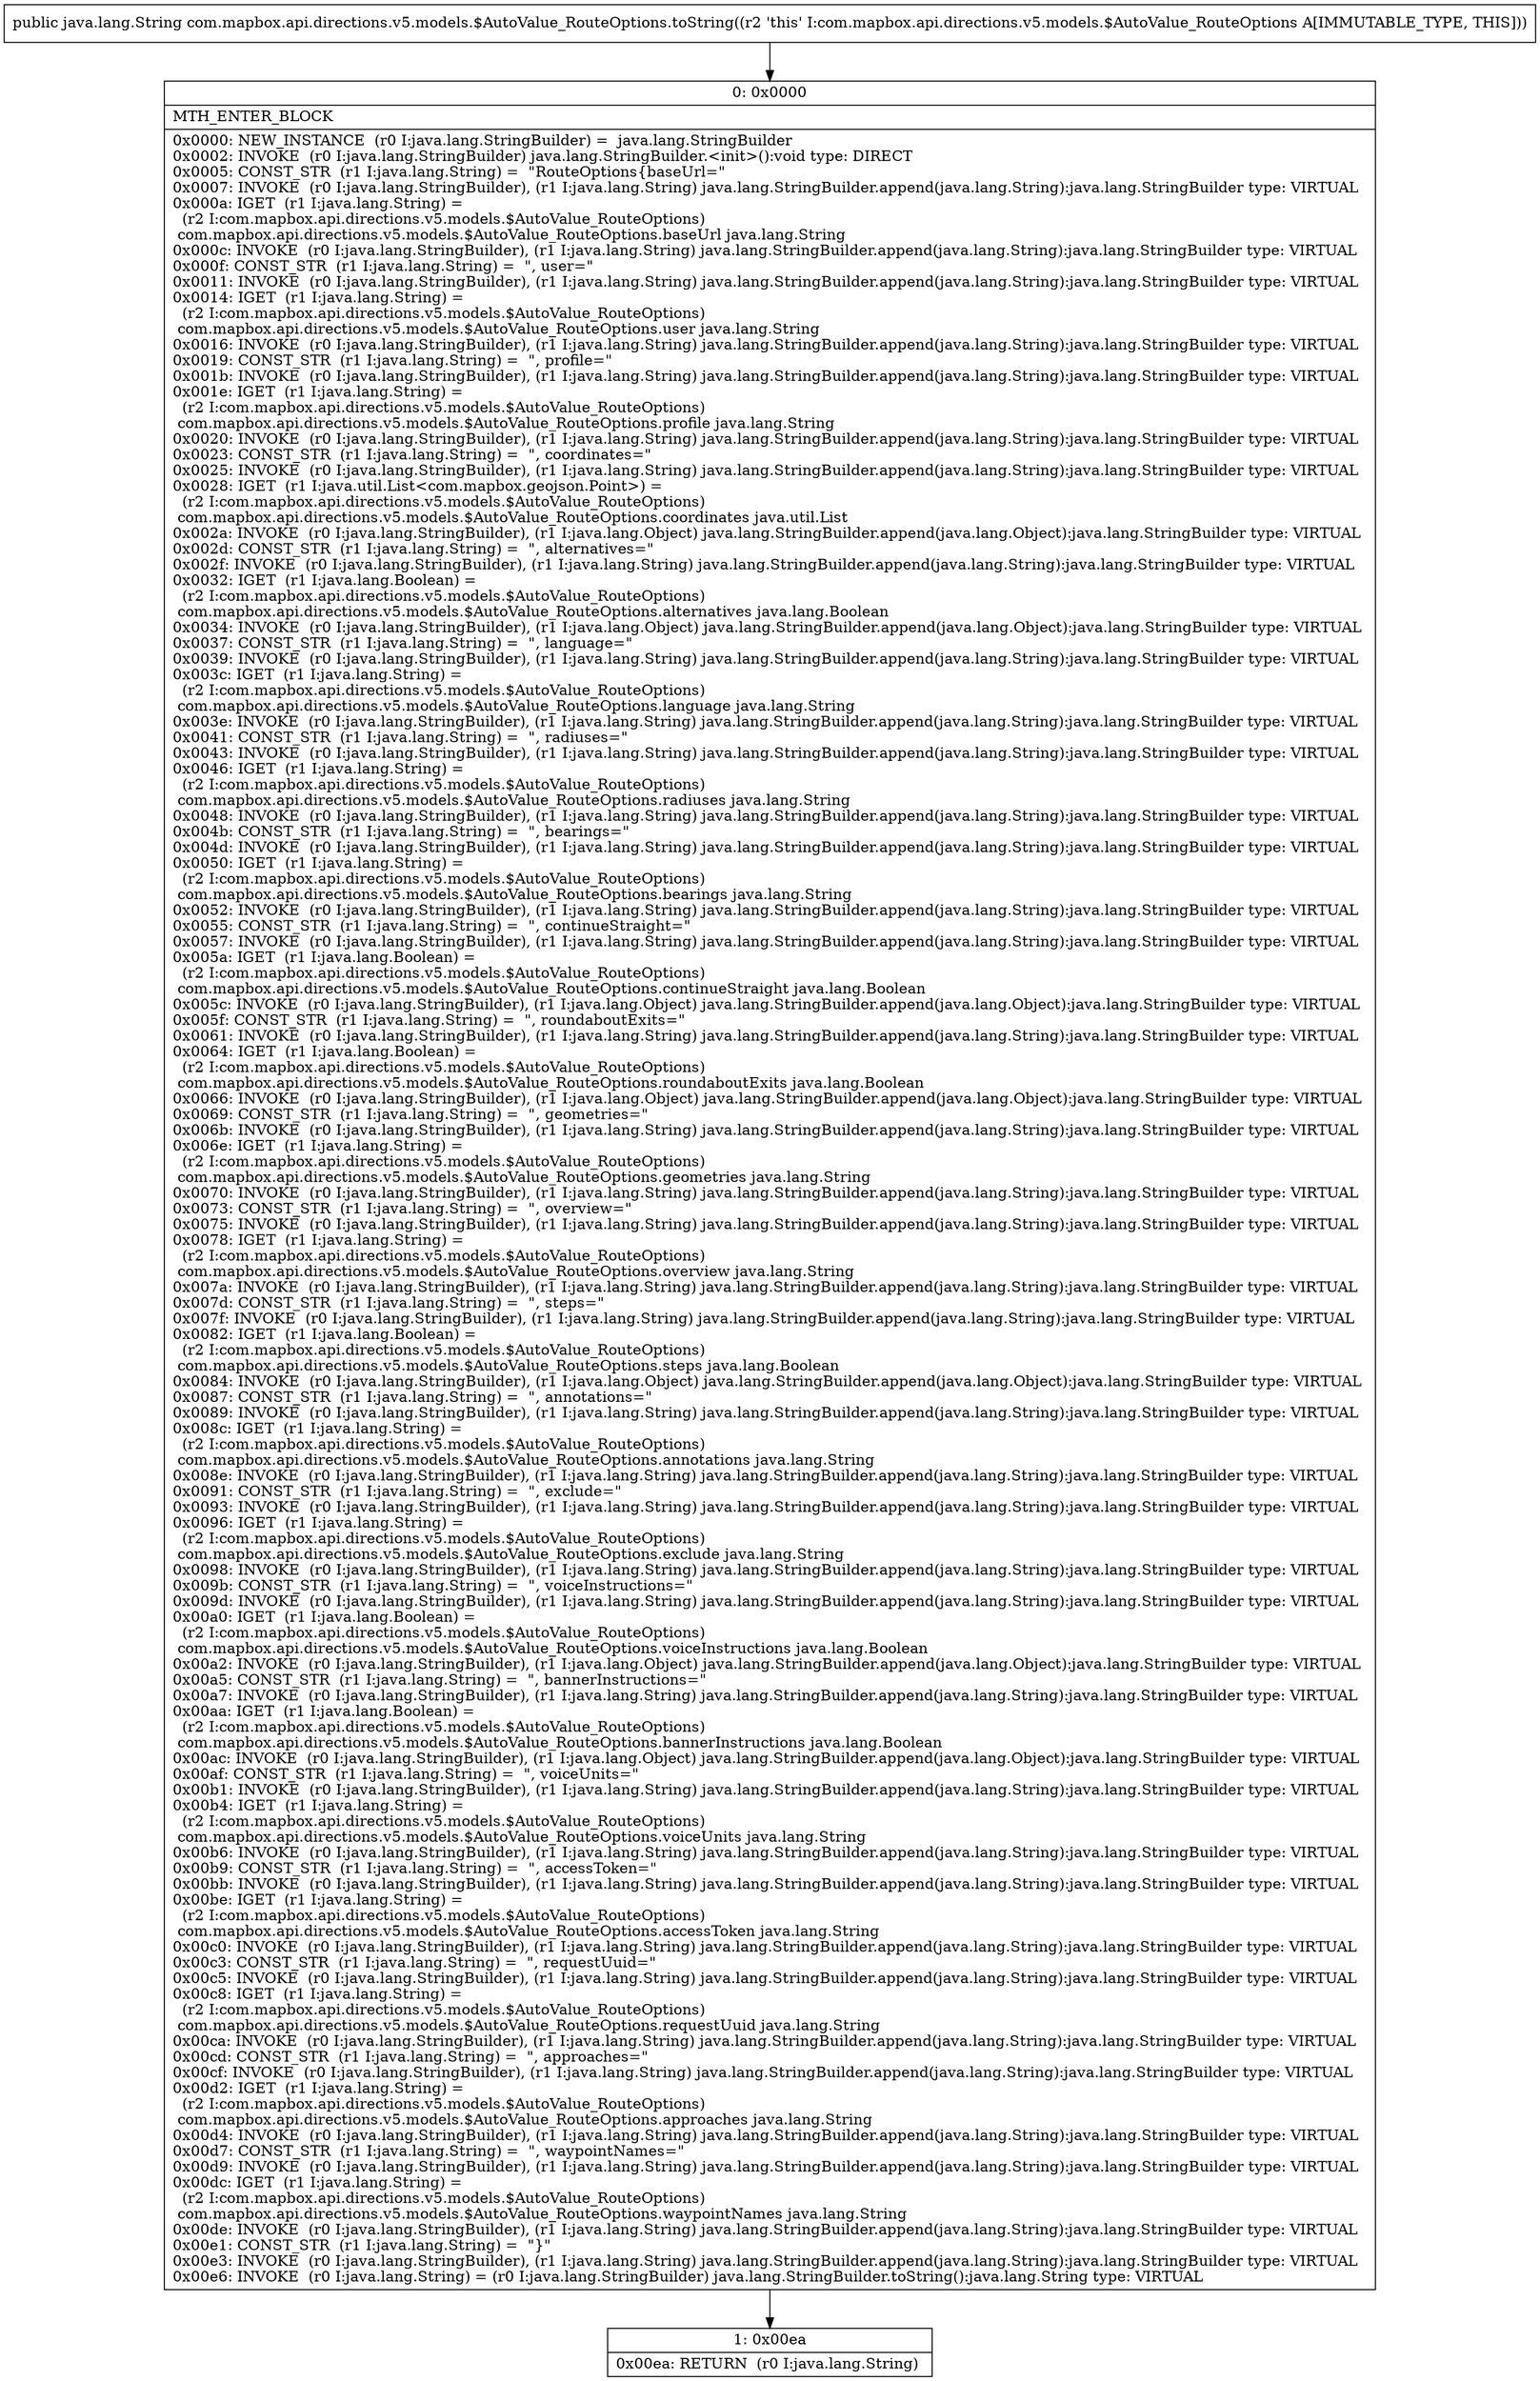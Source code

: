 digraph "CFG forcom.mapbox.api.directions.v5.models.$AutoValue_RouteOptions.toString()Ljava\/lang\/String;" {
Node_0 [shape=record,label="{0\:\ 0x0000|MTH_ENTER_BLOCK\l|0x0000: NEW_INSTANCE  (r0 I:java.lang.StringBuilder) =  java.lang.StringBuilder \l0x0002: INVOKE  (r0 I:java.lang.StringBuilder) java.lang.StringBuilder.\<init\>():void type: DIRECT \l0x0005: CONST_STR  (r1 I:java.lang.String) =  \"RouteOptions\{baseUrl=\" \l0x0007: INVOKE  (r0 I:java.lang.StringBuilder), (r1 I:java.lang.String) java.lang.StringBuilder.append(java.lang.String):java.lang.StringBuilder type: VIRTUAL \l0x000a: IGET  (r1 I:java.lang.String) = \l  (r2 I:com.mapbox.api.directions.v5.models.$AutoValue_RouteOptions)\l com.mapbox.api.directions.v5.models.$AutoValue_RouteOptions.baseUrl java.lang.String \l0x000c: INVOKE  (r0 I:java.lang.StringBuilder), (r1 I:java.lang.String) java.lang.StringBuilder.append(java.lang.String):java.lang.StringBuilder type: VIRTUAL \l0x000f: CONST_STR  (r1 I:java.lang.String) =  \", user=\" \l0x0011: INVOKE  (r0 I:java.lang.StringBuilder), (r1 I:java.lang.String) java.lang.StringBuilder.append(java.lang.String):java.lang.StringBuilder type: VIRTUAL \l0x0014: IGET  (r1 I:java.lang.String) = \l  (r2 I:com.mapbox.api.directions.v5.models.$AutoValue_RouteOptions)\l com.mapbox.api.directions.v5.models.$AutoValue_RouteOptions.user java.lang.String \l0x0016: INVOKE  (r0 I:java.lang.StringBuilder), (r1 I:java.lang.String) java.lang.StringBuilder.append(java.lang.String):java.lang.StringBuilder type: VIRTUAL \l0x0019: CONST_STR  (r1 I:java.lang.String) =  \", profile=\" \l0x001b: INVOKE  (r0 I:java.lang.StringBuilder), (r1 I:java.lang.String) java.lang.StringBuilder.append(java.lang.String):java.lang.StringBuilder type: VIRTUAL \l0x001e: IGET  (r1 I:java.lang.String) = \l  (r2 I:com.mapbox.api.directions.v5.models.$AutoValue_RouteOptions)\l com.mapbox.api.directions.v5.models.$AutoValue_RouteOptions.profile java.lang.String \l0x0020: INVOKE  (r0 I:java.lang.StringBuilder), (r1 I:java.lang.String) java.lang.StringBuilder.append(java.lang.String):java.lang.StringBuilder type: VIRTUAL \l0x0023: CONST_STR  (r1 I:java.lang.String) =  \", coordinates=\" \l0x0025: INVOKE  (r0 I:java.lang.StringBuilder), (r1 I:java.lang.String) java.lang.StringBuilder.append(java.lang.String):java.lang.StringBuilder type: VIRTUAL \l0x0028: IGET  (r1 I:java.util.List\<com.mapbox.geojson.Point\>) = \l  (r2 I:com.mapbox.api.directions.v5.models.$AutoValue_RouteOptions)\l com.mapbox.api.directions.v5.models.$AutoValue_RouteOptions.coordinates java.util.List \l0x002a: INVOKE  (r0 I:java.lang.StringBuilder), (r1 I:java.lang.Object) java.lang.StringBuilder.append(java.lang.Object):java.lang.StringBuilder type: VIRTUAL \l0x002d: CONST_STR  (r1 I:java.lang.String) =  \", alternatives=\" \l0x002f: INVOKE  (r0 I:java.lang.StringBuilder), (r1 I:java.lang.String) java.lang.StringBuilder.append(java.lang.String):java.lang.StringBuilder type: VIRTUAL \l0x0032: IGET  (r1 I:java.lang.Boolean) = \l  (r2 I:com.mapbox.api.directions.v5.models.$AutoValue_RouteOptions)\l com.mapbox.api.directions.v5.models.$AutoValue_RouteOptions.alternatives java.lang.Boolean \l0x0034: INVOKE  (r0 I:java.lang.StringBuilder), (r1 I:java.lang.Object) java.lang.StringBuilder.append(java.lang.Object):java.lang.StringBuilder type: VIRTUAL \l0x0037: CONST_STR  (r1 I:java.lang.String) =  \", language=\" \l0x0039: INVOKE  (r0 I:java.lang.StringBuilder), (r1 I:java.lang.String) java.lang.StringBuilder.append(java.lang.String):java.lang.StringBuilder type: VIRTUAL \l0x003c: IGET  (r1 I:java.lang.String) = \l  (r2 I:com.mapbox.api.directions.v5.models.$AutoValue_RouteOptions)\l com.mapbox.api.directions.v5.models.$AutoValue_RouteOptions.language java.lang.String \l0x003e: INVOKE  (r0 I:java.lang.StringBuilder), (r1 I:java.lang.String) java.lang.StringBuilder.append(java.lang.String):java.lang.StringBuilder type: VIRTUAL \l0x0041: CONST_STR  (r1 I:java.lang.String) =  \", radiuses=\" \l0x0043: INVOKE  (r0 I:java.lang.StringBuilder), (r1 I:java.lang.String) java.lang.StringBuilder.append(java.lang.String):java.lang.StringBuilder type: VIRTUAL \l0x0046: IGET  (r1 I:java.lang.String) = \l  (r2 I:com.mapbox.api.directions.v5.models.$AutoValue_RouteOptions)\l com.mapbox.api.directions.v5.models.$AutoValue_RouteOptions.radiuses java.lang.String \l0x0048: INVOKE  (r0 I:java.lang.StringBuilder), (r1 I:java.lang.String) java.lang.StringBuilder.append(java.lang.String):java.lang.StringBuilder type: VIRTUAL \l0x004b: CONST_STR  (r1 I:java.lang.String) =  \", bearings=\" \l0x004d: INVOKE  (r0 I:java.lang.StringBuilder), (r1 I:java.lang.String) java.lang.StringBuilder.append(java.lang.String):java.lang.StringBuilder type: VIRTUAL \l0x0050: IGET  (r1 I:java.lang.String) = \l  (r2 I:com.mapbox.api.directions.v5.models.$AutoValue_RouteOptions)\l com.mapbox.api.directions.v5.models.$AutoValue_RouteOptions.bearings java.lang.String \l0x0052: INVOKE  (r0 I:java.lang.StringBuilder), (r1 I:java.lang.String) java.lang.StringBuilder.append(java.lang.String):java.lang.StringBuilder type: VIRTUAL \l0x0055: CONST_STR  (r1 I:java.lang.String) =  \", continueStraight=\" \l0x0057: INVOKE  (r0 I:java.lang.StringBuilder), (r1 I:java.lang.String) java.lang.StringBuilder.append(java.lang.String):java.lang.StringBuilder type: VIRTUAL \l0x005a: IGET  (r1 I:java.lang.Boolean) = \l  (r2 I:com.mapbox.api.directions.v5.models.$AutoValue_RouteOptions)\l com.mapbox.api.directions.v5.models.$AutoValue_RouteOptions.continueStraight java.lang.Boolean \l0x005c: INVOKE  (r0 I:java.lang.StringBuilder), (r1 I:java.lang.Object) java.lang.StringBuilder.append(java.lang.Object):java.lang.StringBuilder type: VIRTUAL \l0x005f: CONST_STR  (r1 I:java.lang.String) =  \", roundaboutExits=\" \l0x0061: INVOKE  (r0 I:java.lang.StringBuilder), (r1 I:java.lang.String) java.lang.StringBuilder.append(java.lang.String):java.lang.StringBuilder type: VIRTUAL \l0x0064: IGET  (r1 I:java.lang.Boolean) = \l  (r2 I:com.mapbox.api.directions.v5.models.$AutoValue_RouteOptions)\l com.mapbox.api.directions.v5.models.$AutoValue_RouteOptions.roundaboutExits java.lang.Boolean \l0x0066: INVOKE  (r0 I:java.lang.StringBuilder), (r1 I:java.lang.Object) java.lang.StringBuilder.append(java.lang.Object):java.lang.StringBuilder type: VIRTUAL \l0x0069: CONST_STR  (r1 I:java.lang.String) =  \", geometries=\" \l0x006b: INVOKE  (r0 I:java.lang.StringBuilder), (r1 I:java.lang.String) java.lang.StringBuilder.append(java.lang.String):java.lang.StringBuilder type: VIRTUAL \l0x006e: IGET  (r1 I:java.lang.String) = \l  (r2 I:com.mapbox.api.directions.v5.models.$AutoValue_RouteOptions)\l com.mapbox.api.directions.v5.models.$AutoValue_RouteOptions.geometries java.lang.String \l0x0070: INVOKE  (r0 I:java.lang.StringBuilder), (r1 I:java.lang.String) java.lang.StringBuilder.append(java.lang.String):java.lang.StringBuilder type: VIRTUAL \l0x0073: CONST_STR  (r1 I:java.lang.String) =  \", overview=\" \l0x0075: INVOKE  (r0 I:java.lang.StringBuilder), (r1 I:java.lang.String) java.lang.StringBuilder.append(java.lang.String):java.lang.StringBuilder type: VIRTUAL \l0x0078: IGET  (r1 I:java.lang.String) = \l  (r2 I:com.mapbox.api.directions.v5.models.$AutoValue_RouteOptions)\l com.mapbox.api.directions.v5.models.$AutoValue_RouteOptions.overview java.lang.String \l0x007a: INVOKE  (r0 I:java.lang.StringBuilder), (r1 I:java.lang.String) java.lang.StringBuilder.append(java.lang.String):java.lang.StringBuilder type: VIRTUAL \l0x007d: CONST_STR  (r1 I:java.lang.String) =  \", steps=\" \l0x007f: INVOKE  (r0 I:java.lang.StringBuilder), (r1 I:java.lang.String) java.lang.StringBuilder.append(java.lang.String):java.lang.StringBuilder type: VIRTUAL \l0x0082: IGET  (r1 I:java.lang.Boolean) = \l  (r2 I:com.mapbox.api.directions.v5.models.$AutoValue_RouteOptions)\l com.mapbox.api.directions.v5.models.$AutoValue_RouteOptions.steps java.lang.Boolean \l0x0084: INVOKE  (r0 I:java.lang.StringBuilder), (r1 I:java.lang.Object) java.lang.StringBuilder.append(java.lang.Object):java.lang.StringBuilder type: VIRTUAL \l0x0087: CONST_STR  (r1 I:java.lang.String) =  \", annotations=\" \l0x0089: INVOKE  (r0 I:java.lang.StringBuilder), (r1 I:java.lang.String) java.lang.StringBuilder.append(java.lang.String):java.lang.StringBuilder type: VIRTUAL \l0x008c: IGET  (r1 I:java.lang.String) = \l  (r2 I:com.mapbox.api.directions.v5.models.$AutoValue_RouteOptions)\l com.mapbox.api.directions.v5.models.$AutoValue_RouteOptions.annotations java.lang.String \l0x008e: INVOKE  (r0 I:java.lang.StringBuilder), (r1 I:java.lang.String) java.lang.StringBuilder.append(java.lang.String):java.lang.StringBuilder type: VIRTUAL \l0x0091: CONST_STR  (r1 I:java.lang.String) =  \", exclude=\" \l0x0093: INVOKE  (r0 I:java.lang.StringBuilder), (r1 I:java.lang.String) java.lang.StringBuilder.append(java.lang.String):java.lang.StringBuilder type: VIRTUAL \l0x0096: IGET  (r1 I:java.lang.String) = \l  (r2 I:com.mapbox.api.directions.v5.models.$AutoValue_RouteOptions)\l com.mapbox.api.directions.v5.models.$AutoValue_RouteOptions.exclude java.lang.String \l0x0098: INVOKE  (r0 I:java.lang.StringBuilder), (r1 I:java.lang.String) java.lang.StringBuilder.append(java.lang.String):java.lang.StringBuilder type: VIRTUAL \l0x009b: CONST_STR  (r1 I:java.lang.String) =  \", voiceInstructions=\" \l0x009d: INVOKE  (r0 I:java.lang.StringBuilder), (r1 I:java.lang.String) java.lang.StringBuilder.append(java.lang.String):java.lang.StringBuilder type: VIRTUAL \l0x00a0: IGET  (r1 I:java.lang.Boolean) = \l  (r2 I:com.mapbox.api.directions.v5.models.$AutoValue_RouteOptions)\l com.mapbox.api.directions.v5.models.$AutoValue_RouteOptions.voiceInstructions java.lang.Boolean \l0x00a2: INVOKE  (r0 I:java.lang.StringBuilder), (r1 I:java.lang.Object) java.lang.StringBuilder.append(java.lang.Object):java.lang.StringBuilder type: VIRTUAL \l0x00a5: CONST_STR  (r1 I:java.lang.String) =  \", bannerInstructions=\" \l0x00a7: INVOKE  (r0 I:java.lang.StringBuilder), (r1 I:java.lang.String) java.lang.StringBuilder.append(java.lang.String):java.lang.StringBuilder type: VIRTUAL \l0x00aa: IGET  (r1 I:java.lang.Boolean) = \l  (r2 I:com.mapbox.api.directions.v5.models.$AutoValue_RouteOptions)\l com.mapbox.api.directions.v5.models.$AutoValue_RouteOptions.bannerInstructions java.lang.Boolean \l0x00ac: INVOKE  (r0 I:java.lang.StringBuilder), (r1 I:java.lang.Object) java.lang.StringBuilder.append(java.lang.Object):java.lang.StringBuilder type: VIRTUAL \l0x00af: CONST_STR  (r1 I:java.lang.String) =  \", voiceUnits=\" \l0x00b1: INVOKE  (r0 I:java.lang.StringBuilder), (r1 I:java.lang.String) java.lang.StringBuilder.append(java.lang.String):java.lang.StringBuilder type: VIRTUAL \l0x00b4: IGET  (r1 I:java.lang.String) = \l  (r2 I:com.mapbox.api.directions.v5.models.$AutoValue_RouteOptions)\l com.mapbox.api.directions.v5.models.$AutoValue_RouteOptions.voiceUnits java.lang.String \l0x00b6: INVOKE  (r0 I:java.lang.StringBuilder), (r1 I:java.lang.String) java.lang.StringBuilder.append(java.lang.String):java.lang.StringBuilder type: VIRTUAL \l0x00b9: CONST_STR  (r1 I:java.lang.String) =  \", accessToken=\" \l0x00bb: INVOKE  (r0 I:java.lang.StringBuilder), (r1 I:java.lang.String) java.lang.StringBuilder.append(java.lang.String):java.lang.StringBuilder type: VIRTUAL \l0x00be: IGET  (r1 I:java.lang.String) = \l  (r2 I:com.mapbox.api.directions.v5.models.$AutoValue_RouteOptions)\l com.mapbox.api.directions.v5.models.$AutoValue_RouteOptions.accessToken java.lang.String \l0x00c0: INVOKE  (r0 I:java.lang.StringBuilder), (r1 I:java.lang.String) java.lang.StringBuilder.append(java.lang.String):java.lang.StringBuilder type: VIRTUAL \l0x00c3: CONST_STR  (r1 I:java.lang.String) =  \", requestUuid=\" \l0x00c5: INVOKE  (r0 I:java.lang.StringBuilder), (r1 I:java.lang.String) java.lang.StringBuilder.append(java.lang.String):java.lang.StringBuilder type: VIRTUAL \l0x00c8: IGET  (r1 I:java.lang.String) = \l  (r2 I:com.mapbox.api.directions.v5.models.$AutoValue_RouteOptions)\l com.mapbox.api.directions.v5.models.$AutoValue_RouteOptions.requestUuid java.lang.String \l0x00ca: INVOKE  (r0 I:java.lang.StringBuilder), (r1 I:java.lang.String) java.lang.StringBuilder.append(java.lang.String):java.lang.StringBuilder type: VIRTUAL \l0x00cd: CONST_STR  (r1 I:java.lang.String) =  \", approaches=\" \l0x00cf: INVOKE  (r0 I:java.lang.StringBuilder), (r1 I:java.lang.String) java.lang.StringBuilder.append(java.lang.String):java.lang.StringBuilder type: VIRTUAL \l0x00d2: IGET  (r1 I:java.lang.String) = \l  (r2 I:com.mapbox.api.directions.v5.models.$AutoValue_RouteOptions)\l com.mapbox.api.directions.v5.models.$AutoValue_RouteOptions.approaches java.lang.String \l0x00d4: INVOKE  (r0 I:java.lang.StringBuilder), (r1 I:java.lang.String) java.lang.StringBuilder.append(java.lang.String):java.lang.StringBuilder type: VIRTUAL \l0x00d7: CONST_STR  (r1 I:java.lang.String) =  \", waypointNames=\" \l0x00d9: INVOKE  (r0 I:java.lang.StringBuilder), (r1 I:java.lang.String) java.lang.StringBuilder.append(java.lang.String):java.lang.StringBuilder type: VIRTUAL \l0x00dc: IGET  (r1 I:java.lang.String) = \l  (r2 I:com.mapbox.api.directions.v5.models.$AutoValue_RouteOptions)\l com.mapbox.api.directions.v5.models.$AutoValue_RouteOptions.waypointNames java.lang.String \l0x00de: INVOKE  (r0 I:java.lang.StringBuilder), (r1 I:java.lang.String) java.lang.StringBuilder.append(java.lang.String):java.lang.StringBuilder type: VIRTUAL \l0x00e1: CONST_STR  (r1 I:java.lang.String) =  \"\}\" \l0x00e3: INVOKE  (r0 I:java.lang.StringBuilder), (r1 I:java.lang.String) java.lang.StringBuilder.append(java.lang.String):java.lang.StringBuilder type: VIRTUAL \l0x00e6: INVOKE  (r0 I:java.lang.String) = (r0 I:java.lang.StringBuilder) java.lang.StringBuilder.toString():java.lang.String type: VIRTUAL \l}"];
Node_1 [shape=record,label="{1\:\ 0x00ea|0x00ea: RETURN  (r0 I:java.lang.String) \l}"];
MethodNode[shape=record,label="{public java.lang.String com.mapbox.api.directions.v5.models.$AutoValue_RouteOptions.toString((r2 'this' I:com.mapbox.api.directions.v5.models.$AutoValue_RouteOptions A[IMMUTABLE_TYPE, THIS])) }"];
MethodNode -> Node_0;
Node_0 -> Node_1;
}

